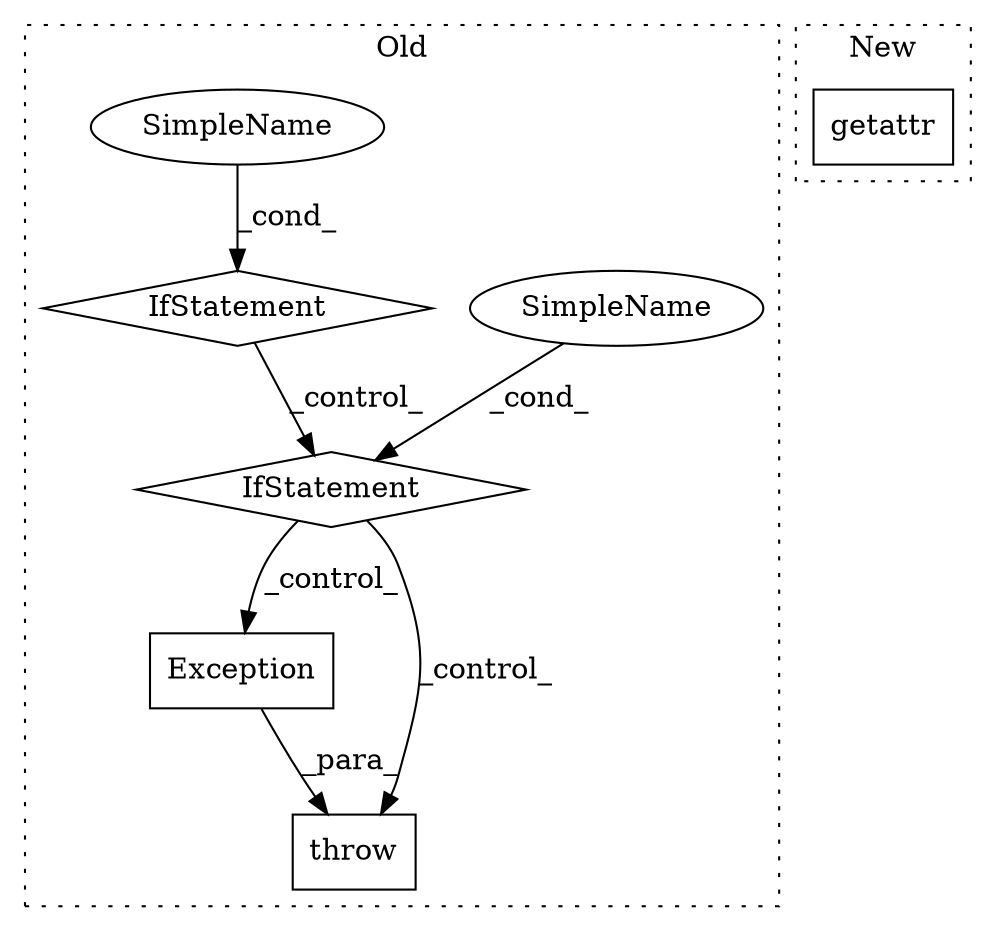 digraph G {
subgraph cluster0 {
1 [label="Exception" a="32" s="939,1102" l="10,2" shape="box"];
3 [label="IfStatement" a="25" s="595,609" l="4,2" shape="diamond"];
4 [label="SimpleName" a="42" s="" l="" shape="ellipse"];
5 [label="throw" a="53" s="933" l="6" shape="box"];
6 [label="IfStatement" a="25" s="893,919" l="4,2" shape="diamond"];
7 [label="SimpleName" a="42" s="599" l="10" shape="ellipse"];
label = "Old";
style="dotted";
}
subgraph cluster1 {
2 [label="getattr" a="32" s="502,541" l="8,1" shape="box"];
label = "New";
style="dotted";
}
1 -> 5 [label="_para_"];
3 -> 6 [label="_control_"];
4 -> 6 [label="_cond_"];
6 -> 5 [label="_control_"];
6 -> 1 [label="_control_"];
7 -> 3 [label="_cond_"];
}